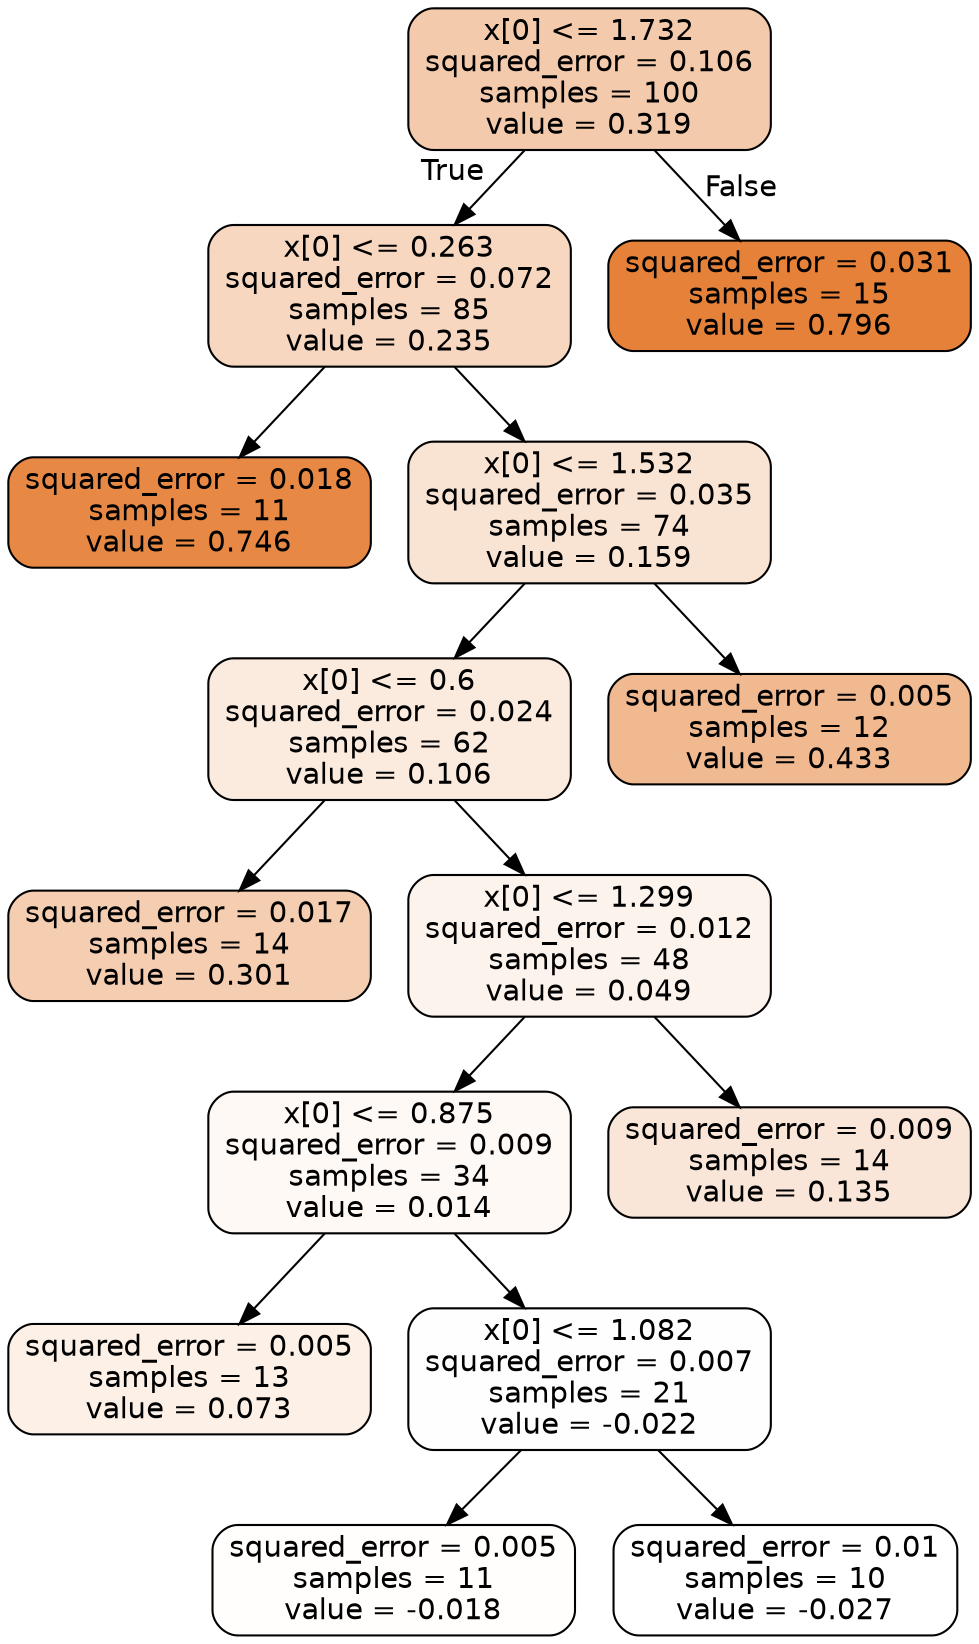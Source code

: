 digraph Tree {
node [shape=box, style="filled, rounded", color="black", fontname="helvetica"] ;
edge [fontname="helvetica"] ;
0 [label="x[0] <= 1.732\nsquared_error = 0.106\nsamples = 100\nvalue = 0.319", fillcolor="#f4caac"] ;
1 [label="x[0] <= 0.263\nsquared_error = 0.072\nsamples = 85\nvalue = 0.235", fillcolor="#f7d7c0"] ;
0 -> 1 [labeldistance=2.5, labelangle=45, headlabel="True"] ;
2 [label="squared_error = 0.018\nsamples = 11\nvalue = 0.746", fillcolor="#e78945"] ;
1 -> 2 ;
3 [label="x[0] <= 1.532\nsquared_error = 0.035\nsamples = 74\nvalue = 0.159", fillcolor="#f9e3d2"] ;
1 -> 3 ;
4 [label="x[0] <= 0.6\nsquared_error = 0.024\nsamples = 62\nvalue = 0.106", fillcolor="#fbebdf"] ;
3 -> 4 ;
5 [label="squared_error = 0.017\nsamples = 14\nvalue = 0.301", fillcolor="#f5cdb0"] ;
4 -> 5 ;
6 [label="x[0] <= 1.299\nsquared_error = 0.012\nsamples = 48\nvalue = 0.049", fillcolor="#fdf3ed"] ;
4 -> 6 ;
7 [label="x[0] <= 0.875\nsquared_error = 0.009\nsamples = 34\nvalue = 0.014", fillcolor="#fef9f5"] ;
6 -> 7 ;
8 [label="squared_error = 0.005\nsamples = 13\nvalue = 0.073", fillcolor="#fcf0e7"] ;
7 -> 8 ;
9 [label="x[0] <= 1.082\nsquared_error = 0.007\nsamples = 21\nvalue = -0.022", fillcolor="#fffefe"] ;
7 -> 9 ;
10 [label="squared_error = 0.005\nsamples = 11\nvalue = -0.018", fillcolor="#fffefd"] ;
9 -> 10 ;
11 [label="squared_error = 0.01\nsamples = 10\nvalue = -0.027", fillcolor="#ffffff"] ;
9 -> 11 ;
12 [label="squared_error = 0.009\nsamples = 14\nvalue = 0.135", fillcolor="#fae6d8"] ;
6 -> 12 ;
13 [label="squared_error = 0.005\nsamples = 12\nvalue = 0.433", fillcolor="#f0b990"] ;
3 -> 13 ;
14 [label="squared_error = 0.031\nsamples = 15\nvalue = 0.796", fillcolor="#e58139"] ;
0 -> 14 [labeldistance=2.5, labelangle=-45, headlabel="False"] ;
}